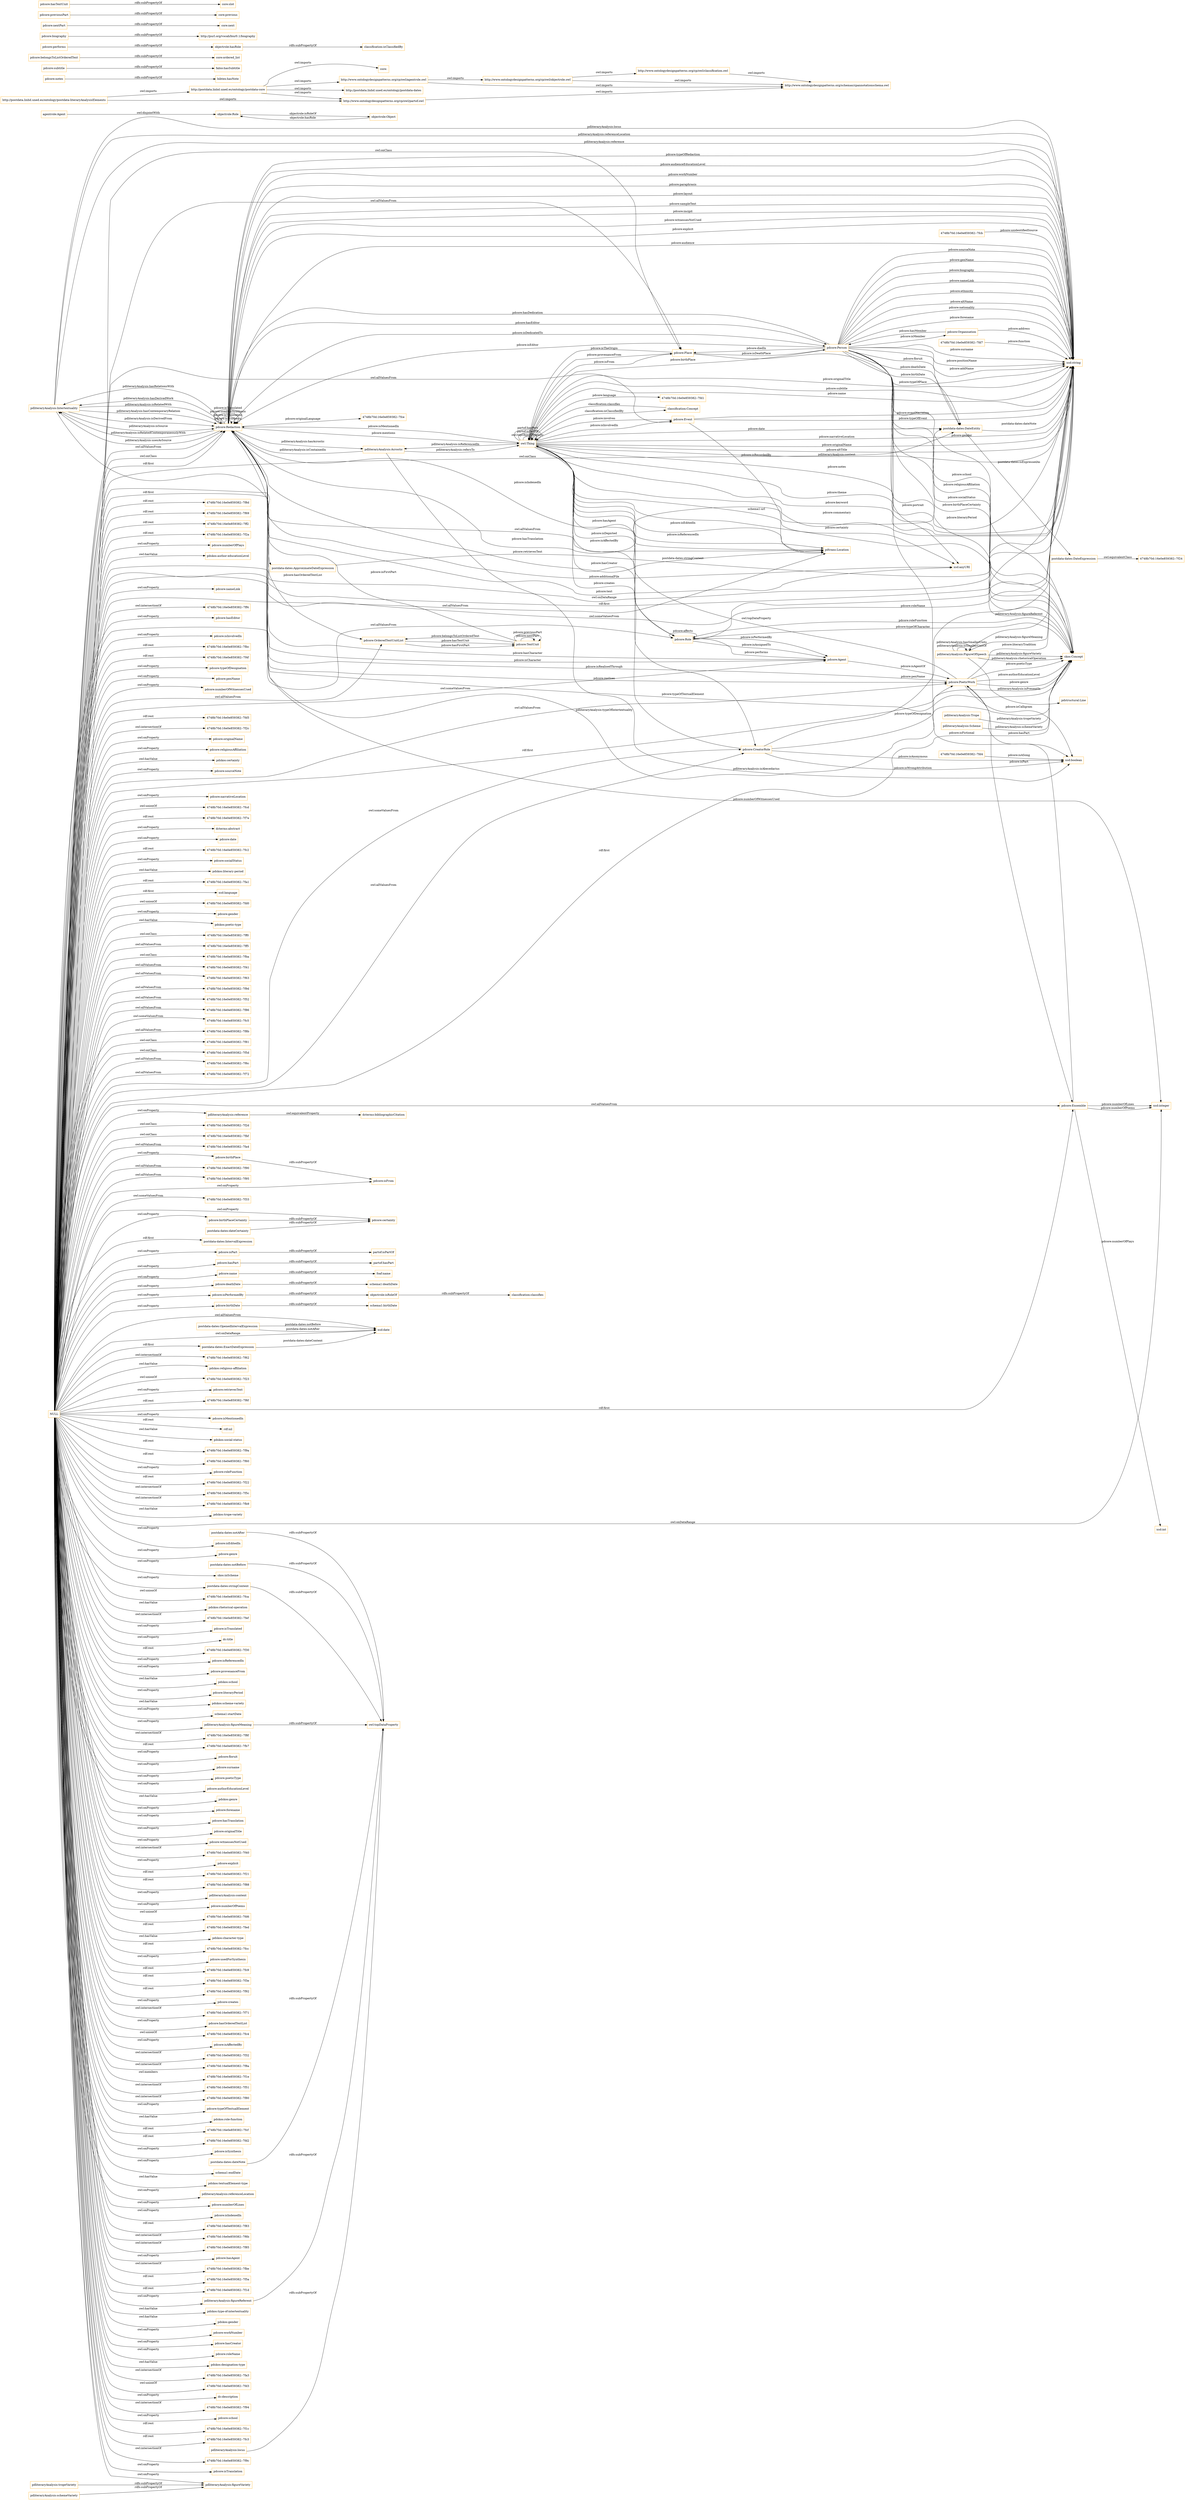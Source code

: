 digraph ar2dtool_diagram { 
rankdir=LR;
size="1501"
node [shape = rectangle, color="orange"]; "pdliteraryAnalysis:Intertextuality" "pdliteraryAnalysis:Trope" "pdstructural:Line" "4748b70d:16e0e859382:-7ff0" "4748b70d:16e0e859382:-7ff5" "pdliteraryAnalysis:Scheme" "pdliteraryAnalysis:Acrostic" "pdliteraryAnalysis:FigureOfSpeech" "4748b70d:16e0e859382:-7fba" "pdcore:Role" "pdcore:OrderedTextUnitList" "agentrole:Agent" "pdcore:Agent" "pdcore:CreatorRole" "pdcore:Person" "4748b70d:16e0e859382:-7f41" "pdcore:Organisation" "4748b70d:16e0e859382:-7f63" "pdcore:Redaction" "pdcore:Ensemble" "4748b70d:16e0e859382:-7f9d" "4748b70d:16e0e859382:-7f52" "4748b70d:16e0e859382:-7f86" "4748b70d:16e0e859382:-7fc5" "pdcore:TextUnit" "4748b70d:16e0e859382:-7f8b" "4748b70d:16e0e859382:-7f81" "4748b70d:16e0e859382:-7fd7" "4748b70d:16e0e859382:-7f5d" "4748b70d:16e0e859382:-7f6c" "4748b70d:16e0e859382:-7f72" "skos:Concept" "pdcore:Place" "postdata-dates:DateEntity" "pdcore:Event" "4748b70d:16e0e859382:-7f2d" "4748b70d:16e0e859382:-7fbf" "4748b70d:16e0e859382:-7fd4" "4748b70d:16e0e859382:-7fa4" "4748b70d:16e0e859382:-7f90" "4748b70d:16e0e859382:-7f95" "pdtrans:Location" "4748b70d:16e0e859382:-7f33" "pdcore:PoeticWork" "4748b70d:16e0e859382:-7fcb" "owl:Thing" "objectrole:Role" "objectrole:Object" "postdata-dates:OpenedIntervalExpression" "4748b70d:16e0e859382:-7f24" "postdata-dates:IntervalExpression" "postdata-dates:ExactDateExpression" "postdata-dates:DateExpression" "postdata-dates:ApproximateDateExpression" "classification:Concept" ; /*classes style*/
	"pdliteraryAnalysis:reference" -> "dcterms:bibliographicCitation" [ label = "owl:equivalentProperty" ];
	"objectrole:isRoleOf" -> "classification:classifies" [ label = "rdfs:subPropertyOf" ];
	"pdcore:birthPlace" -> "pdcore:isFrom" [ label = "rdfs:subPropertyOf" ];
	"http://www.ontologydesignpatterns.org/cp/owl/classification.owl" -> "http://www.ontologydesignpatterns.org/schemas/cpannotationschema.owl" [ label = "owl:imports" ];
	"pdcore:birthPlaceCertainty" -> "pdcore:certainty" [ label = "rdfs:subPropertyOf" ];
	"pdcore:notes" -> "bibtex:hasNote" [ label = "rdfs:subPropertyOf" ];
	"http://www.ontologydesignpatterns.org/cp/owl/agentrole.owl" -> "http://www.ontologydesignpatterns.org/cp/owl/objectrole.owl" [ label = "owl:imports" ];
	"http://www.ontologydesignpatterns.org/cp/owl/agentrole.owl" -> "http://www.ontologydesignpatterns.org/schemas/cpannotationschema.owl" [ label = "owl:imports" ];
	"pdcore:subtitle" -> "fabio:hasSubtitle" [ label = "rdfs:subPropertyOf" ];
	"pdcore:belongsToListOrderedText" -> "core:ordered_list" [ label = "rdfs:subPropertyOf" ];
	"pdliteraryAnalysis:schemeVariety" -> "pdliteraryAnalysis:figureVariety" [ label = "rdfs:subPropertyOf" ];
	"pdcore:isPart" -> "partof:isPartOf" [ label = "rdfs:subPropertyOf" ];
	"postdata-dates:dateCertainty" -> "pdcore:certainty" [ label = "rdfs:subPropertyOf" ];
	"postdata-dates:notBefore" -> "owl:topDataProperty" [ label = "rdfs:subPropertyOf" ];
	"pdcore:performs" -> "objectrole:hasRole" [ label = "rdfs:subPropertyOf" ];
	"http://www.ontologydesignpatterns.org/cp/owl/objectrole.owl" -> "http://www.ontologydesignpatterns.org/cp/owl/classification.owl" [ label = "owl:imports" ];
	"http://www.ontologydesignpatterns.org/cp/owl/objectrole.owl" -> "http://www.ontologydesignpatterns.org/schemas/cpannotationschema.owl" [ label = "owl:imports" ];
	"pdcore:biography" -> "http://purl.org/vocab/bio/0.1/biography" [ label = "rdfs:subPropertyOf" ];
	"pdcore:hasPart" -> "partof:hasPart" [ label = "rdfs:subPropertyOf" ];
	"pdcore:nextPart" -> "core:next" [ label = "rdfs:subPropertyOf" ];
	"pdliteraryAnalysis:locus" -> "owl:topDataProperty" [ label = "rdfs:subPropertyOf" ];
	"pdcore:name" -> "foaf:name" [ label = "rdfs:subPropertyOf" ];
	"postdata-dates:dateNote" -> "owl:topDataProperty" [ label = "rdfs:subPropertyOf" ];
	"http://postdata.linhd.uned.es/ontology/postdata-literaryAnalysisElements" -> "http://postdata.linhd.uned.es/ontology/postdata-core" [ label = "owl:imports" ];
	"http://postdata.linhd.uned.es/ontology/postdata-literaryAnalysisElements" -> "http://www.ontologydesignpatterns.org/cp/owl/partof.owl" [ label = "owl:imports" ];
	"postdata-dates:notAfter" -> "owl:topDataProperty" [ label = "rdfs:subPropertyOf" ];
	"pdcore:deathDate" -> "schema1:deathDate" [ label = "rdfs:subPropertyOf" ];
	"pdcore:isPerformedBy" -> "objectrole:isRoleOf" [ label = "rdfs:subPropertyOf" ];
	"pdliteraryAnalysis:figureMeaning" -> "owl:topDataProperty" [ label = "rdfs:subPropertyOf" ];
	"agentrole:Agent" -> "objectrole:Role" [ label = "owl:disjointWith" ];
	"postdata-dates:DateExpression" -> "4748b70d:16e0e859382:-7f24" [ label = "owl:equivalentClass" ];
	"pdliteraryAnalysis:tropeVariety" -> "pdliteraryAnalysis:figureVariety" [ label = "rdfs:subPropertyOf" ];
	"objectrole:hasRole" -> "classification:isClassifiedBy" [ label = "rdfs:subPropertyOf" ];
	"http://postdata.linhd.uned.es/ontology/postdata-core" -> "http://postdata.linhd.uned.es/ontology/postdata-dates" [ label = "owl:imports" ];
	"http://postdata.linhd.uned.es/ontology/postdata-core" -> "http://www.ontologydesignpatterns.org/cp/owl/partof.owl" [ label = "owl:imports" ];
	"http://postdata.linhd.uned.es/ontology/postdata-core" -> "http://www.ontologydesignpatterns.org/cp/owl/agentrole.owl" [ label = "owl:imports" ];
	"http://postdata.linhd.uned.es/ontology/postdata-core" -> "core:" [ label = "owl:imports" ];
	"postdata-dates:stringContent" -> "owl:topDataProperty" [ label = "rdfs:subPropertyOf" ];
	"NULL" -> "4748b70d:16e0e859382:-7f62" [ label = "owl:intersectionOf" ];
	"NULL" -> "pdskos:religious-affiliation" [ label = "owl:hasValue" ];
	"NULL" -> "pdcore:PoeticWork" [ label = "owl:allValuesFrom" ];
	"NULL" -> "pdcore:CreatorRole" [ label = "owl:someValuesFrom" ];
	"NULL" -> "4748b70d:16e0e859382:-7f23" [ label = "owl:unionOf" ];
	"NULL" -> "pdcore:retrievesText" [ label = "owl:onProperty" ];
	"NULL" -> "4748b70d:16e0e859382:-7fc5" [ label = "owl:someValuesFrom" ];
	"NULL" -> "pdcore:PoeticWork" [ label = "rdf:first" ];
	"NULL" -> "4748b70d:16e0e859382:-7f6f" [ label = "rdf:rest" ];
	"NULL" -> "pdcore:birthDate" [ label = "owl:onProperty" ];
	"NULL" -> "pdcore:isMentionedIn" [ label = "owl:onProperty" ];
	"NULL" -> "rdf:nil" [ label = "rdf:rest" ];
	"NULL" -> "pdskos:social-status" [ label = "owl:hasValue" ];
	"NULL" -> "4748b70d:16e0e859382:-7f9a" [ label = "rdf:rest" ];
	"NULL" -> "pdcore:birthPlaceCertainty" [ label = "owl:onProperty" ];
	"NULL" -> "4748b70d:16e0e859382:-7f60" [ label = "rdf:rest" ];
	"NULL" -> "postdata-dates:IntervalExpression" [ label = "rdf:first" ];
	"NULL" -> "pdliteraryAnalysis:reference" [ label = "owl:onProperty" ];
	"NULL" -> "pdcore:roleFunction" [ label = "owl:onProperty" ];
	"NULL" -> "4748b70d:16e0e859382:-7f22" [ label = "rdf:rest" ];
	"NULL" -> "4748b70d:16e0e859382:-7f5c" [ label = "owl:intersectionOf" ];
	"NULL" -> "4748b70d:16e0e859382:-7fb9" [ label = "owl:intersectionOf" ];
	"NULL" -> "pdskos:trope-variety" [ label = "owl:hasValue" ];
	"NULL" -> "xsd:date" [ label = "owl:allValuesFrom" ];
	"NULL" -> "4748b70d:16e0e859382:-7f72" [ label = "owl:allValuesFrom" ];
	"NULL" -> "pdcore:Role" [ label = "owl:allValuesFrom" ];
	"NULL" -> "4748b70d:16e0e859382:-7fa4" [ label = "owl:allValuesFrom" ];
	"NULL" -> "pdcore:isEditedIn" [ label = "owl:onProperty" ];
	"NULL" -> "pdcore:genre" [ label = "owl:onProperty" ];
	"NULL" -> "pdcore:OrderedTextUnitList" [ label = "owl:allValuesFrom" ];
	"NULL" -> "skos:inScheme" [ label = "owl:onProperty" ];
	"NULL" -> "4748b70d:16e0e859382:-7fca" [ label = "owl:unionOf" ];
	"NULL" -> "pdskos:rhetorical-operation" [ label = "owl:hasValue" ];
	"NULL" -> "pdcore:CreatorRole" [ label = "owl:allValuesFrom" ];
	"NULL" -> "4748b70d:16e0e859382:-7fef" [ label = "owl:intersectionOf" ];
	"NULL" -> "pdcore:isTranslated" [ label = "owl:onProperty" ];
	"NULL" -> "postdata-dates:DateEntity" [ label = "owl:onClass" ];
	"NULL" -> "pdcore:Ensemble" [ label = "owl:allValuesFrom" ];
	"NULL" -> "4748b70d:16e0e859382:-7f95" [ label = "owl:allValuesFrom" ];
	"NULL" -> "dc:title" [ label = "owl:onProperty" ];
	"NULL" -> "4748b70d:16e0e859382:-7f30" [ label = "rdf:rest" ];
	"NULL" -> "pdcore:isReferencedIn" [ label = "owl:onProperty" ];
	"NULL" -> "pdcore:Agent" [ label = "owl:someValuesFrom" ];
	"NULL" -> "postdata-dates:ExactDateExpression" [ label = "rdf:first" ];
	"NULL" -> "pdcore:provenanceFrom" [ label = "owl:onProperty" ];
	"NULL" -> "pdskos:school" [ label = "owl:hasValue" ];
	"NULL" -> "skos:Concept" [ label = "rdf:first" ];
	"NULL" -> "pdcore:literaryPeriod" [ label = "owl:onProperty" ];
	"NULL" -> "pdskos:scheme-variety" [ label = "owl:hasValue" ];
	"NULL" -> "schema1:startDate" [ label = "owl:onProperty" ];
	"NULL" -> "xsd:string" [ label = "owl:someValuesFrom" ];
	"NULL" -> "4748b70d:16e0e859382:-7f8f" [ label = "owl:intersectionOf" ];
	"NULL" -> "4748b70d:16e0e859382:-7fb7" [ label = "rdf:rest" ];
	"NULL" -> "pdcore:floruit" [ label = "owl:onProperty" ];
	"NULL" -> "4748b70d:16e0e859382:-7f5d" [ label = "owl:onClass" ];
	"NULL" -> "xsd:string" [ label = "owl:onDataRange" ];
	"NULL" -> "pdcore:surname" [ label = "owl:onProperty" ];
	"NULL" -> "pdcore:poeticType" [ label = "owl:onProperty" ];
	"NULL" -> "pdcore:authorEducationLevel" [ label = "owl:onProperty" ];
	"NULL" -> "pdskos:genre" [ label = "owl:hasValue" ];
	"NULL" -> "pdcore:forename" [ label = "owl:onProperty" ];
	"NULL" -> "pdcore:hasTranslation" [ label = "owl:onProperty" ];
	"NULL" -> "pdcore:originalTitle" [ label = "owl:onProperty" ];
	"NULL" -> "pdcore:witnessesNotUsed" [ label = "owl:onProperty" ];
	"NULL" -> "4748b70d:16e0e859382:-7f2d" [ label = "owl:onClass" ];
	"NULL" -> "pdcore:name" [ label = "owl:onProperty" ];
	"NULL" -> "pdcore:Redaction" [ label = "owl:allValuesFrom" ];
	"NULL" -> "pdcore:isPart" [ label = "owl:onProperty" ];
	"NULL" -> "4748b70d:16e0e859382:-7f40" [ label = "owl:intersectionOf" ];
	"NULL" -> "pdliteraryAnalysis:figureMeaning" [ label = "owl:onProperty" ];
	"NULL" -> "pdcore:explicit" [ label = "owl:onProperty" ];
	"NULL" -> "4748b70d:16e0e859382:-7f21" [ label = "rdf:rest" ];
	"NULL" -> "4748b70d:16e0e859382:-7f88" [ label = "rdf:rest" ];
	"NULL" -> "pdliteraryAnalysis:content" [ label = "owl:onProperty" ];
	"NULL" -> "pdcore:numberOfPoems" [ label = "owl:onProperty" ];
	"NULL" -> "4748b70d:16e0e859382:-7fd6" [ label = "owl:unionOf" ];
	"NULL" -> "4748b70d:16e0e859382:-7fed" [ label = "rdf:rest" ];
	"NULL" -> "pdskos:character-type" [ label = "owl:hasValue" ];
	"NULL" -> "pdcore:isPerformedBy" [ label = "owl:onProperty" ];
	"NULL" -> "4748b70d:16e0e859382:-7fcc" [ label = "rdf:rest" ];
	"NULL" -> "pdcore:usedForSynthesis" [ label = "owl:onProperty" ];
	"NULL" -> "4748b70d:16e0e859382:-7fc9" [ label = "rdf:rest" ];
	"NULL" -> "4748b70d:16e0e859382:-7f3e" [ label = "rdf:rest" ];
	"NULL" -> "4748b70d:16e0e859382:-7f92" [ label = "rdf:rest" ];
	"NULL" -> "pdcore:creates" [ label = "owl:onProperty" ];
	"NULL" -> "4748b70d:16e0e859382:-7f71" [ label = "owl:intersectionOf" ];
	"NULL" -> "pdcore:hasOrderedTextList" [ label = "owl:onProperty" ];
	"NULL" -> "4748b70d:16e0e859382:-7fc4" [ label = "owl:unionOf" ];
	"NULL" -> "4748b70d:16e0e859382:-7f86" [ label = "owl:allValuesFrom" ];
	"NULL" -> "xsd:date" [ label = "owl:onDataRange" ];
	"NULL" -> "4748b70d:16e0e859382:-7ff5" [ label = "owl:allValuesFrom" ];
	"NULL" -> "pdcore:isAffectedBy" [ label = "owl:onProperty" ];
	"NULL" -> "4748b70d:16e0e859382:-7f32" [ label = "owl:intersectionOf" ];
	"NULL" -> "4748b70d:16e0e859382:-7f8a" [ label = "owl:intersectionOf" ];
	"NULL" -> "4748b70d:16e0e859382:-7f1e" [ label = "owl:members" ];
	"NULL" -> "xsd:string" [ label = "rdf:first" ];
	"NULL" -> "4748b70d:16e0e859382:-7f51" [ label = "owl:intersectionOf" ];
	"NULL" -> "4748b70d:16e0e859382:-7f80" [ label = "owl:intersectionOf" ];
	"NULL" -> "pdcore:typeOfTextualElement" [ label = "owl:onProperty" ];
	"NULL" -> "pdskos:role-function" [ label = "owl:hasValue" ];
	"NULL" -> "4748b70d:16e0e859382:-7fcf" [ label = "rdf:rest" ];
	"NULL" -> "4748b70d:16e0e859382:-7fd2" [ label = "rdf:rest" ];
	"NULL" -> "pdcore:isSynthesis" [ label = "owl:onProperty" ];
	"NULL" -> "schema1:endDate" [ label = "owl:onProperty" ];
	"NULL" -> "pdskos:textualElement-type" [ label = "owl:hasValue" ];
	"NULL" -> "pdliteraryAnalysis:referenceLocation" [ label = "owl:onProperty" ];
	"NULL" -> "pdcore:numberOfLines" [ label = "owl:onProperty" ];
	"NULL" -> "pdcore:isIndexedIn" [ label = "owl:onProperty" ];
	"NULL" -> "4748b70d:16e0e859382:-7f83" [ label = "rdf:rest" ];
	"NULL" -> "4748b70d:16e0e859382:-7f6b" [ label = "owl:intersectionOf" ];
	"NULL" -> "4748b70d:16e0e859382:-7f85" [ label = "owl:intersectionOf" ];
	"NULL" -> "pdcore:hasAgent" [ label = "owl:onProperty" ];
	"NULL" -> "4748b70d:16e0e859382:-7fbe" [ label = "owl:intersectionOf" ];
	"NULL" -> "4748b70d:16e0e859382:-7f5a" [ label = "rdf:rest" ];
	"NULL" -> "4748b70d:16e0e859382:-7f1d" [ label = "rdf:rest" ];
	"NULL" -> "4748b70d:16e0e859382:-7f41" [ label = "owl:allValuesFrom" ];
	"NULL" -> "pdskos:type-of-intertextuality" [ label = "owl:hasValue" ];
	"NULL" -> "pdskos:gender" [ label = "owl:hasValue" ];
	"NULL" -> "pdcore:workNumber" [ label = "owl:onProperty" ];
	"NULL" -> "pdcore:hasCreator" [ label = "owl:onProperty" ];
	"NULL" -> "pdcore:roleName" [ label = "owl:onProperty" ];
	"NULL" -> "pdskos:designation-type" [ label = "owl:hasValue" ];
	"NULL" -> "pdcore:deathDate" [ label = "owl:onProperty" ];
	"NULL" -> "4748b70d:16e0e859382:-7fa3" [ label = "owl:intersectionOf" ];
	"NULL" -> "4748b70d:16e0e859382:-7fd3" [ label = "owl:unionOf" ];
	"NULL" -> "pdcore:isFrom" [ label = "owl:onProperty" ];
	"NULL" -> "dc:description" [ label = "owl:onProperty" ];
	"NULL" -> "4748b70d:16e0e859382:-7f94" [ label = "owl:intersectionOf" ];
	"NULL" -> "pdcore:Redaction" [ label = "owl:onClass" ];
	"NULL" -> "pdcore:school" [ label = "owl:onProperty" ];
	"NULL" -> "4748b70d:16e0e859382:-7f1c" [ label = "rdf:rest" ];
	"NULL" -> "4748b70d:16e0e859382:-7fc3" [ label = "rdf:rest" ];
	"NULL" -> "xsd:integer" [ label = "owl:onDataRange" ];
	"NULL" -> "4748b70d:16e0e859382:-7fbf" [ label = "owl:onClass" ];
	"NULL" -> "pdliteraryAnalysis:figureReferent" [ label = "owl:onProperty" ];
	"NULL" -> "4748b70d:16e0e859382:-7f63" [ label = "owl:allValuesFrom" ];
	"NULL" -> "4748b70d:16e0e859382:-7f81" [ label = "owl:onClass" ];
	"NULL" -> "4748b70d:16e0e859382:-7f9c" [ label = "owl:intersectionOf" ];
	"NULL" -> "pdcore:isTranslation" [ label = "owl:onProperty" ];
	"NULL" -> "4748b70d:16e0e859382:-7f8d" [ label = "rdf:rest" ];
	"NULL" -> "4748b70d:16e0e859382:-7f69" [ label = "rdf:rest" ];
	"NULL" -> "4748b70d:16e0e859382:-7ff2" [ label = "rdf:rest" ];
	"NULL" -> "4748b70d:16e0e859382:-7f90" [ label = "owl:allValuesFrom" ];
	"NULL" -> "pdcore:Place" [ label = "owl:onClass" ];
	"NULL" -> "4748b70d:16e0e859382:-7f2a" [ label = "rdf:rest" ];
	"NULL" -> "pdcore:numberOfPlays" [ label = "owl:onProperty" ];
	"NULL" -> "pdskos:author-educationLevel" [ label = "owl:hasValue" ];
	"NULL" -> "pdcore:nameLink" [ label = "owl:onProperty" ];
	"NULL" -> "4748b70d:16e0e859382:-7ff4" [ label = "owl:intersectionOf" ];
	"NULL" -> "pdcore:hasEditor" [ label = "owl:onProperty" ];
	"NULL" -> "4748b70d:16e0e859382:-7f9d" [ label = "owl:allValuesFrom" ];
	"NULL" -> "pdcore:Ensemble" [ label = "rdf:first" ];
	"NULL" -> "pdcore:hasPart" [ label = "owl:onProperty" ];
	"NULL" -> "pdcore:penName" [ label = "owl:onProperty" ];
	"NULL" -> "pdcore:numberOfWitnessesUsed" [ label = "owl:onProperty" ];
	"NULL" -> "pdcore:isInvolvedIn" [ label = "owl:onProperty" ];
	"NULL" -> "4748b70d:16e0e859382:-7fbc" [ label = "rdf:rest" ];
	"NULL" -> "4748b70d:16e0e859382:-7f4f" [ label = "rdf:rest" ];
	"NULL" -> "pdcore:typeOfDesignation" [ label = "owl:onProperty" ];
	"NULL" -> "pdtrans:Location" [ label = "owl:allValuesFrom" ];
	"NULL" -> "pdcore:Redaction" [ label = "rdf:first" ];
	"NULL" -> "4748b70d:16e0e859382:-7fd5" [ label = "rdf:rest" ];
	"NULL" -> "4748b70d:16e0e859382:-7f2c" [ label = "owl:intersectionOf" ];
	"NULL" -> "pdcore:originalName" [ label = "owl:onProperty" ];
	"NULL" -> "pdcore:religiousAffiliation" [ label = "owl:onProperty" ];
	"NULL" -> "pdskos:certainty" [ label = "owl:hasValue" ];
	"NULL" -> "4748b70d:16e0e859382:-7f6c" [ label = "owl:allValuesFrom" ];
	"NULL" -> "pdcore:sourceNote" [ label = "owl:onProperty" ];
	"NULL" -> "pdcore:narrativeLocation" [ label = "owl:onProperty" ];
	"NULL" -> "4748b70d:16e0e859382:-7fcd" [ label = "owl:unionOf" ];
	"NULL" -> "4748b70d:16e0e859382:-7f7e" [ label = "rdf:rest" ];
	"NULL" -> "4748b70d:16e0e859382:-7fba" [ label = "owl:onClass" ];
	"NULL" -> "dcterms:abstract" [ label = "owl:onProperty" ];
	"NULL" -> "4748b70d:16e0e859382:-7f52" [ label = "owl:allValuesFrom" ];
	"NULL" -> "pdcore:certainty" [ label = "owl:onProperty" ];
	"NULL" -> "pdliteraryAnalysis:figureVariety" [ label = "owl:onProperty" ];
	"NULL" -> "pdcore:date" [ label = "owl:onProperty" ];
	"NULL" -> "postdata-dates:ApproximateDateExpression" [ label = "rdf:first" ];
	"NULL" -> "4748b70d:16e0e859382:-7fc2" [ label = "rdf:rest" ];
	"NULL" -> "pdcore:Place" [ label = "owl:allValuesFrom" ];
	"NULL" -> "pdcore:socialStatus" [ label = "owl:onProperty" ];
	"NULL" -> "pdskos:literary-period" [ label = "owl:hasValue" ];
	"NULL" -> "postdata-dates:DateEntity" [ label = "owl:allValuesFrom" ];
	"NULL" -> "4748b70d:16e0e859382:-7fa1" [ label = "rdf:rest" ];
	"NULL" -> "xsd:language" [ label = "rdf:first" ];
	"NULL" -> "4748b70d:16e0e859382:-7fd0" [ label = "owl:unionOf" ];
	"NULL" -> "4748b70d:16e0e859382:-7ff0" [ label = "owl:onClass" ];
	"NULL" -> "postdata-dates:stringContent" [ label = "owl:onProperty" ];
	"NULL" -> "pdcore:gender" [ label = "owl:onProperty" ];
	"NULL" -> "pdskos:poetic-type" [ label = "owl:hasValue" ];
	"NULL" -> "pdcore:Event" [ label = "owl:allValuesFrom" ];
	"NULL" -> "4748b70d:16e0e859382:-7f33" [ label = "owl:someValuesFrom" ];
	"NULL" -> "4748b70d:16e0e859382:-7f8b" [ label = "owl:allValuesFrom" ];
	"NULL" -> "pdcore:birthPlace" [ label = "owl:onProperty" ];
	"pdliteraryAnalysis:figureReferent" -> "owl:topDataProperty" [ label = "rdfs:subPropertyOf" ];
	"pdcore:previousPart" -> "core:previous" [ label = "rdfs:subPropertyOf" ];
	"pdcore:hasTextUnit" -> "core:slot" [ label = "rdfs:subPropertyOf" ];
	"pdcore:birthDate" -> "schema1:birthDate" [ label = "rdfs:subPropertyOf" ];
	"http://www.ontologydesignpatterns.org/cp/owl/partof.owl" -> "http://www.ontologydesignpatterns.org/schemas/cpannotationschema.owl" [ label = "owl:imports" ];
	"pdcore:Redaction" -> "owl:Thing" [ label = "pdcore:mentions" ];
	"pdcore:Person" -> "xsd:boolean" [ label = "pdcore:isFictional" ];
	"owl:Thing" -> "pdcore:Role" [ label = "pdcore:hasAgent" ];
	"owl:Thing" -> "owl:Thing" [ label = "owl:topObjectProperty" ];
	"pdcore:Redaction" -> "pdliteraryAnalysis:Intertextuality" [ label = "pdliteraryAnalysis:isRelatedContemporaneouslyWith" ];
	"pdcore:Role" -> "pdcore:Agent" [ label = "pdcore:isPerformedBy" ];
	"pdcore:Redaction" -> "pdcore:Redaction" [ label = "pdcore:isSynthesis" ];
	"pdliteraryAnalysis:FigureOfSpeech" -> "pdliteraryAnalysis:FigureOfSpeech" [ label = "pdliteraryAnalysis:isSmallerUnitOf" ];
	"owl:Thing" -> "xsd:string" [ label = "pdcore:narrativeLocation" ];
	"pdcore:CreatorRole" -> "xsd:string" [ label = "pdcore:penName" ];
	"pdcore:Ensemble" -> "xsd:integer" [ label = "pdcore:numberOfLines" ];
	"pdcore:Redaction" -> "pdcore:Redaction" [ label = "pdcore:isTranslation" ];
	"pdcore:Redaction" -> "xsd:string" [ label = "pdcore:audienceEducationLevel" ];
	"pdcore:Event" -> "xsd:string" [ label = "pdcore:eventNarration" ];
	"owl:Thing" -> "xsd:string" [ label = "pdcore:originalName" ];
	"pdcore:Redaction" -> "xsd:string" [ label = "pdcore:workNumber" ];
	"pdcore:OrderedTextUnitList" -> "pdcore:TextUnit" [ label = "pdcore:hasTextUnit" ];
	"pdcore:Redaction" -> "pdliteraryAnalysis:Intertextuality" [ label = "pdliteraryAnalysis:usesAsSource" ];
	"pdcore:Redaction" -> "pdcore:Person" [ label = "pdcore:hasEditor" ];
	"owl:Thing" -> "pdliteraryAnalysis:Acrostic" [ label = "pdliteraryAnalysis:isReferencedIn" ];
	"pdcore:Person" -> "pdcore:Redaction" [ label = "pdcore:isEditor" ];
	"owl:Thing" -> "xsd:string" [ label = "pdcore:altTitle" ];
	"pdliteraryAnalysis:FigureOfSpeech" -> "xsd:string" [ label = "pdliteraryAnalysis:figureReferent" ];
	"pdcore:Person" -> "postdata-dates:DateEntity" [ label = "pdcore:floruit" ];
	"pdcore:Person" -> "xsd:string" [ label = "pdcore:surname" ];
	"postdata-dates:DateEntity" -> "postdata-dates:DateExpression" [ label = "postdata-dates:isExpressedAs" ];
	"pdcore:Person" -> "xsd:string" [ label = "pdcore:positionName" ];
	"pdcore:TextUnit" -> "pdcore:TextUnit" [ label = "pdcore:nextPart" ];
	"owl:Thing" -> "pdcore:Role" [ label = "pdcore:isAffectedBy" ];
	"owl:Thing" -> "pdcore:CreatorRole" [ label = "pdcore:hasCreator" ];
	"pdliteraryAnalysis:Acrostic" -> "owl:Thing" [ label = "pdliteraryAnalysis:refersTo" ];
	"classification:Concept" -> "owl:Thing" [ label = "classification:classifies" ];
	"pdcore:Redaction" -> "pdcore:Person" [ label = "pdcore:isDedicatedTo" ];
	"pdcore:Person" -> "pdcore:Redaction" [ label = "pdcore:hasDedication" ];
	"pdcore:Redaction" -> "xsd:string" [ label = "pdcore:paraphrasis" ];
	"owl:Thing" -> "pdtrans:Location" [ label = "pdcore:isEditedIn" ];
	"pdcore:Event" -> "xsd:string" [ label = "pdcore:typeOfEvent" ];
	"pdcore:TextUnit" -> "pdcore:TextUnit" [ label = "pdcore:previousPart" ];
	"postdata-dates:DateEntity" -> "xsd:string" [ label = "postdata-dates:dateNote" ];
	"owl:Thing" -> "xsd:string" [ label = "pdliteraryAnalysis:content" ];
	"pdcore:Person" -> "postdata-dates:DateEntity" [ label = "pdcore:deathDate" ];
	"pdcore:Role" -> "pdcore:Agent" [ label = "pdcore:isAssignedTo" ];
	"pdcore:Person" -> "owl:Thing" [ label = "pdcore:birthPlace" ];
	"pdcore:Role" -> "pdcore:Role" [ label = "pdcore:affects" ];
	"pdcore:Person" -> "xsd:string" [ label = "pdcore:addName" ];
	"postdata-dates:OpenedIntervalExpression" -> "xsd:date" [ label = "postdata-dates:notBefore" ];
	"pdcore:Event" -> "pdtrans:Location" [ label = "pdcore:isRecordedBy" ];
	"pdcore:Place" -> "owl:Thing" [ label = "pdcore:isTheOrigin" ];
	"pdliteraryAnalysis:Intertextuality" -> "pdcore:Redaction" [ label = "pdliteraryAnalysis:isRelatedWith" ];
	"pdcore:CreatorRole" -> "xsd:boolean" [ label = "pdcore:isAnonymous" ];
	"pdcore:Redaction" -> "pdcore:Agent" [ label = "pdcore:hasCharacter" ];
	"pdliteraryAnalysis:Intertextuality" -> "pdcore:Redaction" [ label = "pdliteraryAnalysis:hasContemporaryRelation" ];
	"pdcore:Redaction" -> "xsd:anyURI" [ label = "pdcore:text" ];
	"pdcore:Redaction" -> "xsd:string" [ label = "pdcore:layout" ];
	"pdcore:Redaction" -> "xsd:anyURI" [ label = "pdcore:additionalFile" ];
	"pdcore:PoeticWork" -> "xsd:boolean" [ label = "pdcore:isCalligram" ];
	"pdliteraryAnalysis:Intertextuality" -> "pdcore:Redaction" [ label = "pdliteraryAnalysis:isDerivedFrom" ];
	"pdliteraryAnalysis:Intertextuality" -> "xsd:string" [ label = "pdliteraryAnalysis:locus" ];
	"pdcore:Redaction" -> "skos:Concept" [ label = "pdcore:typeOfTextualElement" ];
	"pdliteraryAnalysis:Trope" -> "skos:Concept" [ label = "pdliteraryAnalysis:tropeVariety" ];
	"owl:Thing" -> "pdcore:Event" [ label = "pdcore:isInvolvedIn" ];
	"pdcore:Redaction" -> "pdcore:PoeticWork" [ label = "pdcore:realises" ];
	"pdcore:PoeticWork" -> "pdcore:Redaction" [ label = "pdcore:isRealisedThrough" ];
	"pdcore:Person" -> "skos:Concept" [ label = "pdcore:religiousAffiliation" ];
	"owl:Thing" -> "xsd:string" [ label = "pdcore:notes" ];
	"pdcore:Person" -> "xsd:string" [ label = "pdcore:sourceNote" ];
	"pdcore:Redaction" -> "xsd:string" [ label = "pdcore:sampleText" ];
	"pdcore:Redaction" -> "xsd:string" [ label = "pdcore:incipit" ];
	"pdcore:Person" -> "postdata-dates:DateEntity" [ label = "pdcore:birthDate" ];
	"pdcore:Person" -> "skos:Concept" [ label = "pdcore:birthPlaceCertainty" ];
	"pdcore:Person" -> "skos:Concept" [ label = "pdcore:literaryPeriod" ];
	"pdcore:Ensemble" -> "pdcore:PoeticWork" [ label = "pdcore:hasPart" ];
	"postdata-dates:ExactDateExpression" -> "xsd:date" [ label = "postdata-dates:dateContent" ];
	"pdcore:PoeticWork" -> "owl:Thing" [ label = "owl:topDataProperty" ];
	"pdcore:Person" -> "xsd:string" [ label = "pdcore:genName" ];
	"pdcore:TextUnit" -> "pdcore:Redaction" [ label = "pdcore:isFirstPart" ];
	"pdcore:Redaction" -> "pdcore:Redaction" [ label = "pdcore:usedForSynthesis" ];
	"pdcore:Redaction" -> "pdliteraryAnalysis:Intertextuality" [ label = "pdliteraryAnalysis:hasRelationsWith" ];
	"pdcore:Person" -> "xsd:string" [ label = "pdcore:biography" ];
	"pdcore:CreatorRole" -> "skos:Concept" [ label = "pdcore:typeOfDesignation" ];
	"owl:Thing" -> "skos:Concept" [ label = "pdcore:certainty" ];
	"pdcore:PoeticWork" -> "pdcore:Ensemble" [ label = "pdcore:isPart" ];
	"pdcore:TextUnit" -> "pdcore:OrderedTextUnitList" [ label = "pdcore:belongsToListOrderedText" ];
	"pdcore:Person" -> "skos:Concept" [ label = "pdcore:school" ];
	"pdcore:Redaction" -> "pdcore:Redaction" [ label = "pdcore:isTranslated" ];
	"owl:Thing" -> "xsd:anyURI" [ label = "schema1:url" ];
	"owl:Thing" -> "pdtrans:Location" [ label = "pdcore:isReferencedIn" ];
	"pdcore:PoeticWork" -> "xsd:string" [ label = "pdcore:literaryTradition" ];
	"postdata-dates:ApproximateDateExpression" -> "xsd:string" [ label = "postdata-dates:stringContent" ];
	"pdcore:Person" -> "pdcore:Place" [ label = "pdcore:diedIn" ];
	"4748b70d:16e0e859382:-7fcb" -> "xsd:string" [ label = "pdcore:unidentifiedSource" ];
	"pdcore:CreatorRole" -> "owl:Thing" [ label = "pdcore:creates" ];
	"pdliteraryAnalysis:Intertextuality" -> "pdcore:Redaction" [ label = "pdliteraryAnalysis:isSource" ];
	"owl:Thing" -> "xsd:string" [ label = "pdcore:theme" ];
	"pdliteraryAnalysis:FigureOfSpeech" -> "pdstructural:Line" [ label = "pdliteraryAnalysis:isPresentIn" ];
	"pdliteraryAnalysis:FigureOfSpeech" -> "xsd:string" [ label = "pdliteraryAnalysis:figureMeaning" ];
	"pdcore:Event" -> "owl:Thing" [ label = "pdcore:involves" ];
	"pdliteraryAnalysis:FigureOfSpeech" -> "skos:Concept" [ label = "pdliteraryAnalysis:figureVariety" ];
	"postdata-dates:OpenedIntervalExpression" -> "xsd:date" [ label = "postdata-dates:notAfter" ];
	"pdcore:Role" -> "skos:Concept" [ label = "pdcore:roleFunction" ];
	"pdcore:PoeticWork" -> "skos:Concept" [ label = "pdcore:poeticType" ];
	"pdcore:Place" -> "xsd:string" [ label = "pdcore:typeOfPlace" ];
	"pdliteraryAnalysis:Intertextuality" -> "xsd:string" [ label = "pdliteraryAnalysis:referenceLocation" ];
	"pdcore:Person" -> "xsd:string" [ label = "pdcore:nameLink" ];
	"owl:Thing" -> "pdcore:Place" [ label = "pdcore:provenanceFrom" ];
	"pdcore:Redaction" -> "pdliteraryAnalysis:Intertextuality" [ label = "pdliteraryAnalysis:hasDerivedWork" ];
	"pdcore:Ensemble" -> "xsd:int" [ label = "pdcore:numberOfPlays" ];
	"owl:Thing" -> "xsd:string" [ label = "pdcore:keyword" ];
	"pdcore:Person" -> "xsd:string" [ label = "pdcore:ethnicity" ];
	"pdcore:Redaction" -> "pdtrans:Location" [ label = "pdcore:isIndexedIn" ];
	"4748b70d:16e0e859382:-7fd4" -> "xsd:boolean" [ label = "pdcore:isASong" ];
	"pdcore:Person" -> "xsd:string" [ label = "pdcore:altName" ];
	"pdcore:Agent" -> "pdcore:Role" [ label = "pdcore:performs" ];
	"owl:Thing" -> "xsd:string" [ label = "pdcore:commentary" ];
	"owl:Thing" -> "xsd:string" [ label = "pdcore:originalTitle" ];
	"pdcore:Redaction" -> "pdliteraryAnalysis:Acrostic" [ label = "pdliteraryAnalysis:hasAcrostic" ];
	"owl:Thing" -> "classification:Concept" [ label = "classification:isClassifiedBy" ];
	"pdcore:Person" -> "skos:Concept" [ label = "pdcore:socialStatus" ];
	"owl:Thing" -> "owl:Thing" [ label = "partof:isPartOf" ];
	"pdcore:Redaction" -> "pdcore:OrderedTextUnitList" [ label = "pdcore:hasOrderedTextList" ];
	"pdcore:Agent" -> "pdcore:Redaction" [ label = "pdcore:isCharacter" ];
	"pdliteraryAnalysis:Scheme" -> "skos:Concept" [ label = "pdliteraryAnalysis:schemeVariety" ];
	"4748b70d:16e0e859382:-7fd7" -> "xsd:string" [ label = "pdcore:function" ];
	"pdcore:PoeticWork" -> "skos:Concept" [ label = "pdcore:authorEducationLevel" ];
	"owl:Thing" -> "pdcore:Place" [ label = "pdcore:isFrom" ];
	"pdcore:Redaction" -> "pdtrans:Location" [ label = "pdcore:hasTranslation" ];
	"pdcore:CreatorRole" -> "xsd:boolean" [ label = "pdcore:isWrongAttribution" ];
	"pdcore:Redaction" -> "xsd:string" [ label = "pdcore:witnessesNotUsed" ];
	"pdcore:Role" -> "xsd:string" [ label = "pdcore:roleName" ];
	"pdcore:Role" -> "owl:Thing" [ label = "pdcore:isDepicted" ];
	"owl:Thing" -> "postdata-dates:DateEntity" [ label = "pdcore:date" ];
	"pdliteraryAnalysis:Acrostic" -> "pdcore:Redaction" [ label = "pdliteraryAnalysis:isContainedIn" ];
	"objectrole:Object" -> "objectrole:Role" [ label = "objectrole:hasRole" ];
	"pdcore:Person" -> "xsd:string" [ label = "pdcore:nationality" ];
	"pdliteraryAnalysis:Intertextuality" -> "xsd:string" [ label = "pdliteraryAnalysis:reference" ];
	"owl:Thing" -> "pdcore:Redaction" [ label = "pdcore:isMentionedIn" ];
	"pdcore:OrderedTextUnitList" -> "pdcore:TextUnit" [ label = "pdcore:hasFirstPart" ];
	"pdcore:Person" -> "pdcore:Organisation" [ label = "pdcore:isMember" ];
	"pdcore:Person" -> "xsd:anyURI" [ label = "pdcore:portrait" ];
	"pdcore:Role" -> "skos:Concept" [ label = "pdcore:typeOfCharacter" ];
	"pdcore:Organisation" -> "xsd:string" [ label = "pdcore:address" ];
	"pdcore:Organisation" -> "pdcore:Person" [ label = "pdcore:hasMember" ];
	"pdcore:Redaction" -> "xsd:string" [ label = "pdcore:explicit" ];
	"owl:Thing" -> "xsd:string" [ label = "pdcore:subtitle" ];
	"pdcore:Agent" -> "pdcore:PoeticWork" [ label = "pdcore:isAgentOf" ];
	"pdcore:Redaction" -> "pdtrans:Location" [ label = "pdcore:retrievesText" ];
	"pdcore:Person" -> "skos:Concept" [ label = "pdcore:gender" ];
	"pdcore:PoeticWork" -> "skos:Concept" [ label = "pdcore:genre" ];
	"owl:Thing" -> "xsd:string" [ label = "pdcore:name" ];
	"pdliteraryAnalysis:Acrostic" -> "xsd:boolean" [ label = "pdliteraryAnalysis:isAbecedarius" ];
	"pdcore:Person" -> "xsd:string" [ label = "pdcore:forename" ];
	"pdcore:Ensemble" -> "xsd:integer" [ label = "pdcore:numberOfPoems" ];
	"pdcore:Redaction" -> "xsd:string" [ label = "pdcore:audience" ];
	"pdcore:Redaction" -> "xsd:string" [ label = "pdcore:typeOfRedaction" ];
	"pdcore:Redaction" -> "xsd:integer" [ label = "pdcore:numberOfWitnessesUsed" ];
	"pdcore:Redaction" -> "4748b70d:16e0e859382:-7fce" [ label = "pdcore:originalLanguage" ];
	"pdliteraryAnalysis:Intertextuality" -> "skos:Concept" [ label = "pdliteraryAnalysis:typeOfIntertextuality" ];
	"owl:Thing" -> "owl:Thing" [ label = "partof:hasPart" ];
	"pdcore:Place" -> "pdcore:Person" [ label = "pdcore:isDeathPlace" ];
	"owl:Thing" -> "4748b70d:16e0e859382:-7fd1" [ label = "pdcore:language" ];
	"objectrole:Role" -> "objectrole:Object" [ label = "objectrole:isRoleOf" ];
	"pdliteraryAnalysis:FigureOfSpeech" -> "pdliteraryAnalysis:FigureOfSpeech" [ label = "pdliteraryAnalysis:hasSmallerUnits" ];
	"pdliteraryAnalysis:FigureOfSpeech" -> "skos:Concept" [ label = "pdliteraryAnalysis:rhetoricalOperation" ];

}
